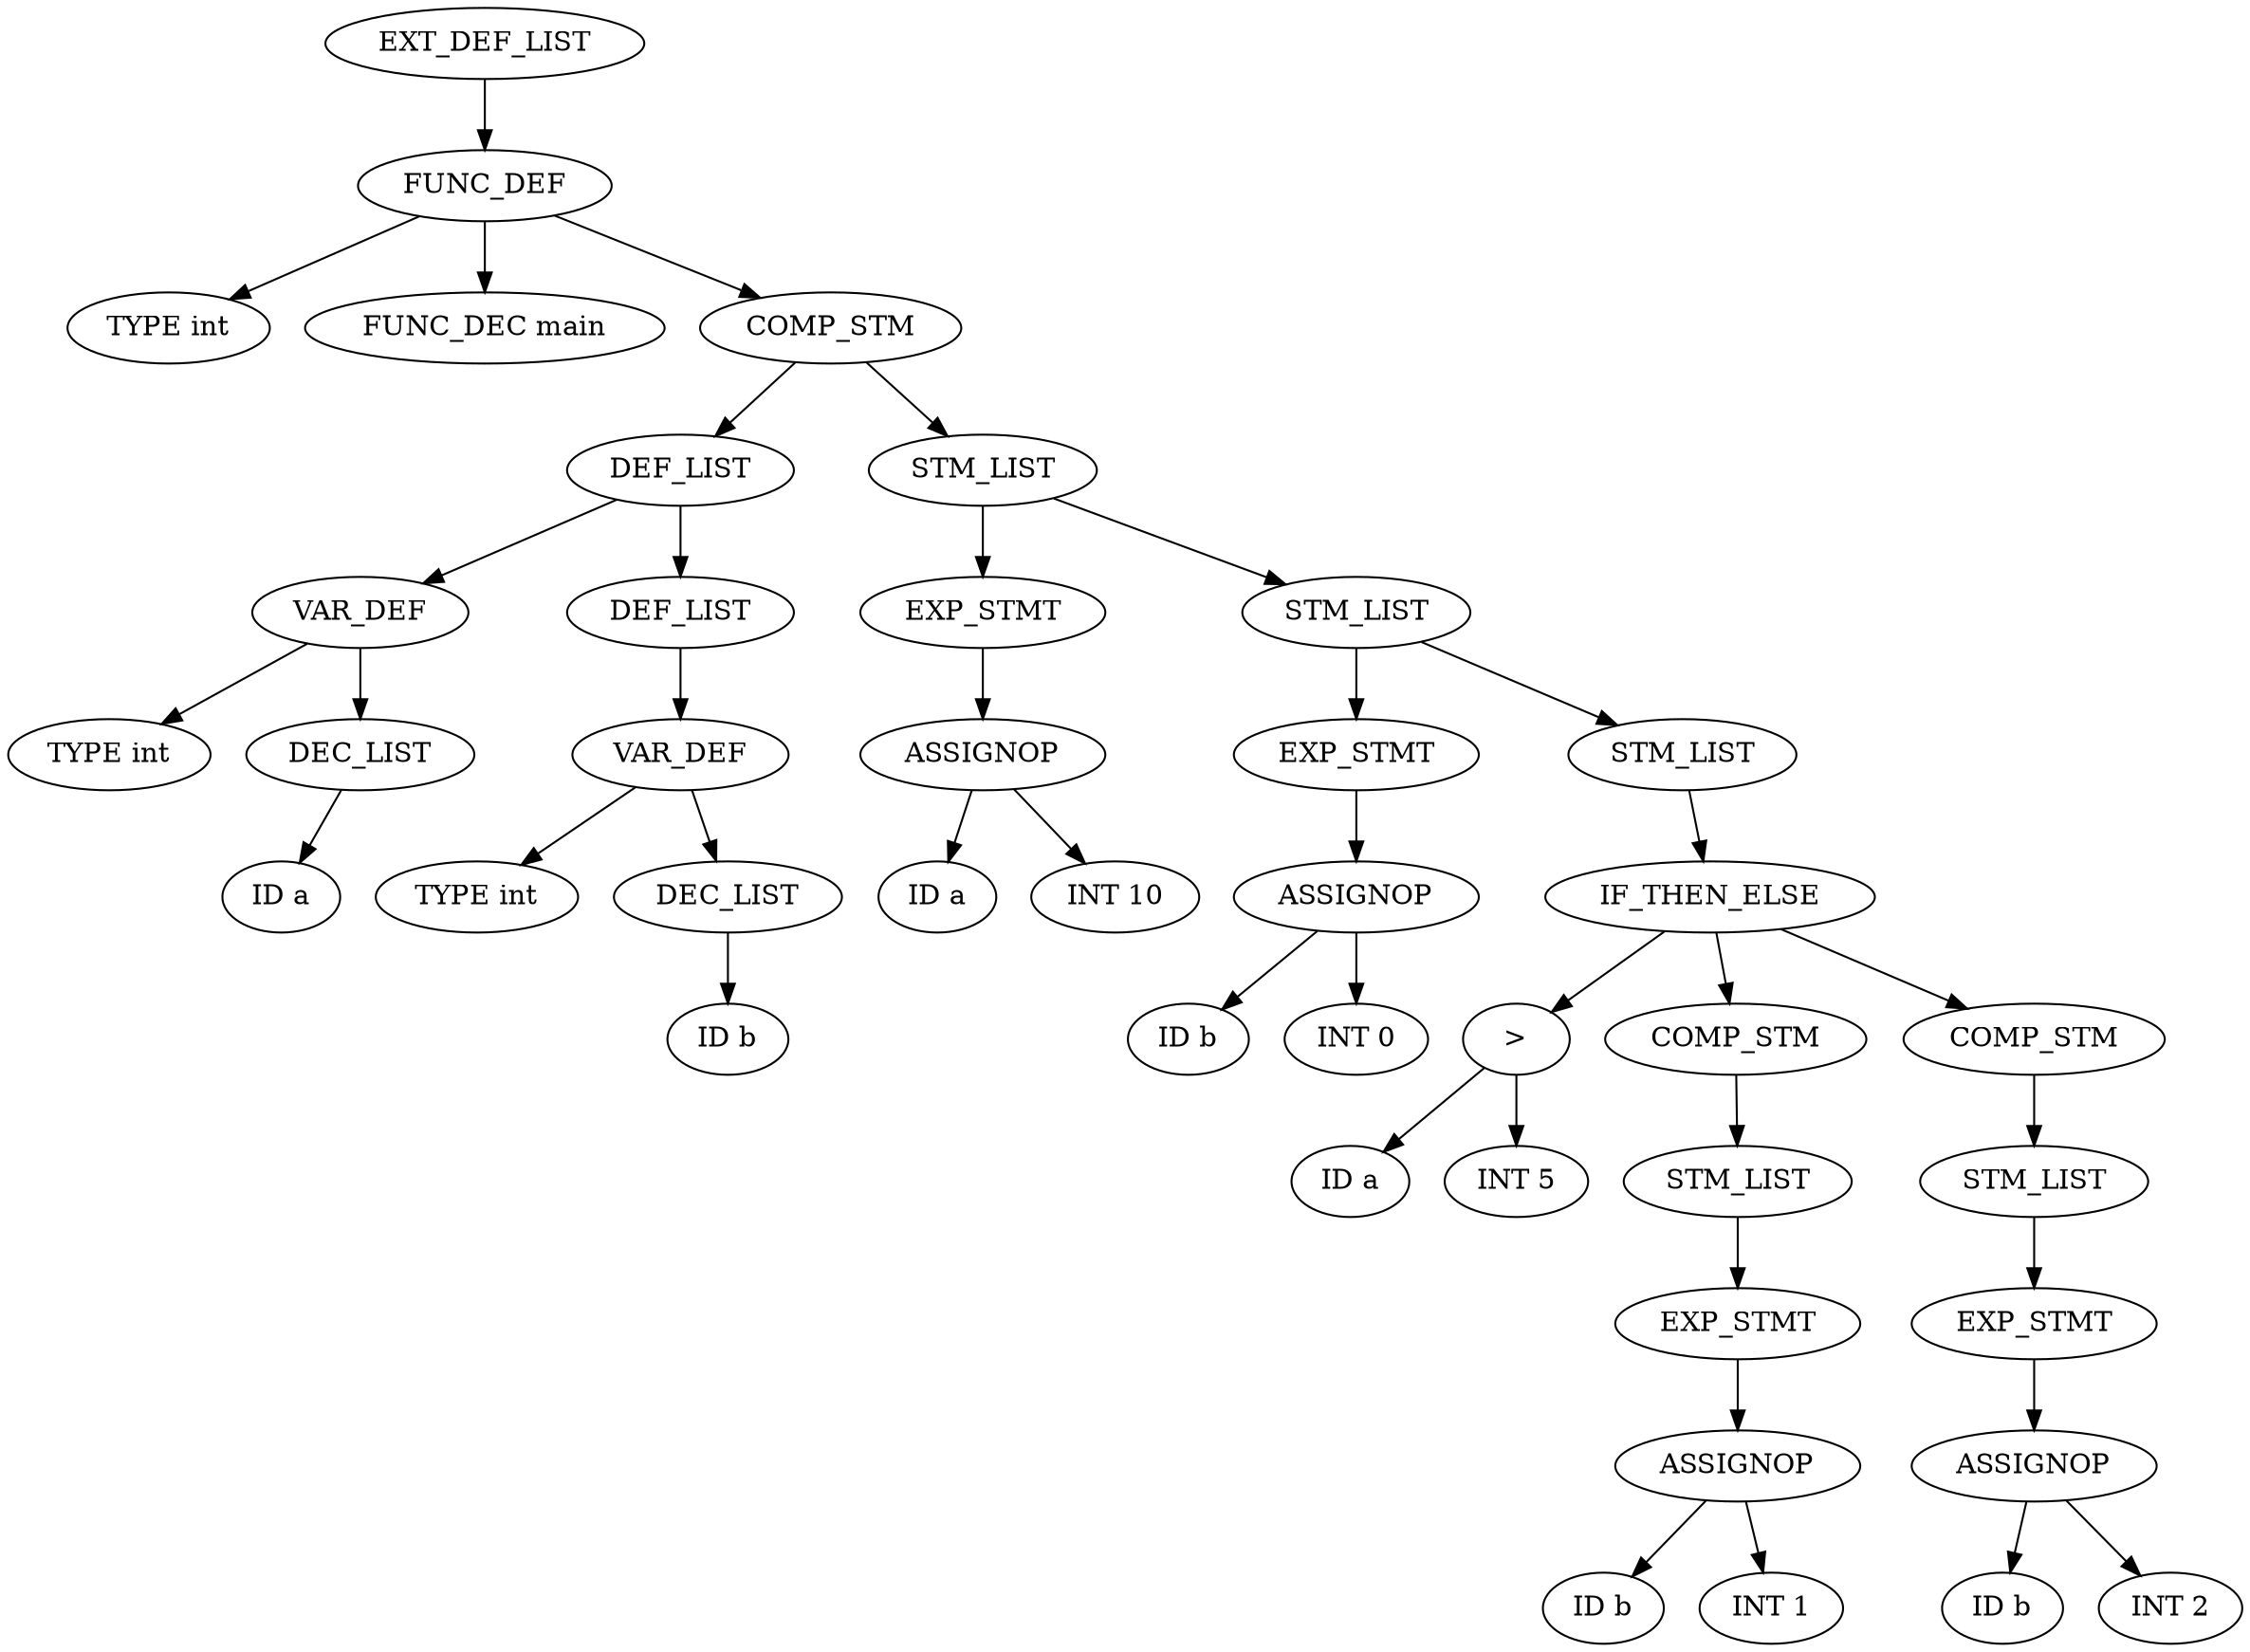 digraph G {
node1[label="EXT_DEF_LIST"]
node1->node2
node2[label="FUNC_DEF"]
node2->node3
node3[label="TYPE int"]
node2->node4
node4[label="FUNC_DEC main"]
node2->node5
node5[label="COMP_STM"]
node5->node6
node6[label="DEF_LIST"]
node6->node7
node7[label="VAR_DEF"]
node7->node8
node8[label="TYPE int"]
node7->node9
node9[label="DEC_LIST"]
node9->node10
node10[label="ID a"]
node6->node11
node11[label="DEF_LIST"]
node11->node12
node12[label="VAR_DEF"]
node12->node13
node13[label="TYPE int"]
node12->node14
node14[label="DEC_LIST"]
node14->node15
node15[label="ID b"]
node5->node16
node16[label="STM_LIST"]
node16->node17
node17[label="EXP_STMT"]
node17->node18
node18[label="ASSIGNOP"]
node18->node19
node19[label="ID a"]
node18->node20
node20[label="INT 10"]
node16->node21
node21[label="STM_LIST"]
node21->node22
node22[label="EXP_STMT"]
node22->node23
node23[label="ASSIGNOP"]
node23->node24
node24[label="ID b"]
node23->node25
node25[label="INT 0"]
node21->node26
node26[label="STM_LIST"]
node26->node27
node27[label="IF_THEN_ELSE"]
node27->node28
node28[label=">"]
node28->node29
node29[label="ID a"]
node28->node30
node30[label="INT 5"]
node27->node31
node31[label="COMP_STM"]
node31->node32
node32[label="STM_LIST"]
node32->node33
node33[label="EXP_STMT"]
node33->node34
node34[label="ASSIGNOP"]
node34->node35
node35[label="ID b"]
node34->node36
node36[label="INT 1"]
node27->node37
node37[label="COMP_STM"]
node37->node38
node38[label="STM_LIST"]
node38->node39
node39[label="EXP_STMT"]
node39->node40
node40[label="ASSIGNOP"]
node40->node41
node41[label="ID b"]
node40->node42
node42[label="INT 2"]
}
